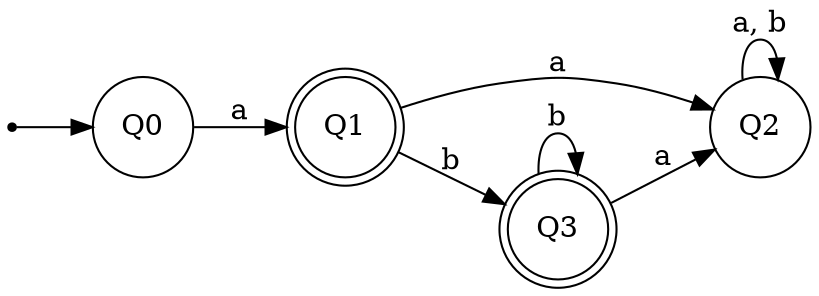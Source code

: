 digraph {
    rankdir=LR;
    inic [shape=point];
    inic -> Q0;
    Q0 [shape=circle];
    Q1 [shape=doublecircle];
    Q2 [shape=circle];
    Q3 [shape=doublecircle];
    Q0 -> Q1 [label="a"];
    Q1 -> Q2 [label="a"];
    Q1 -> Q3 [label="b"];
    Q2 -> Q2 [label="a, b"];
    Q3 -> Q2 [label="a"];
    Q3 -> Q3 [label="b"];
}